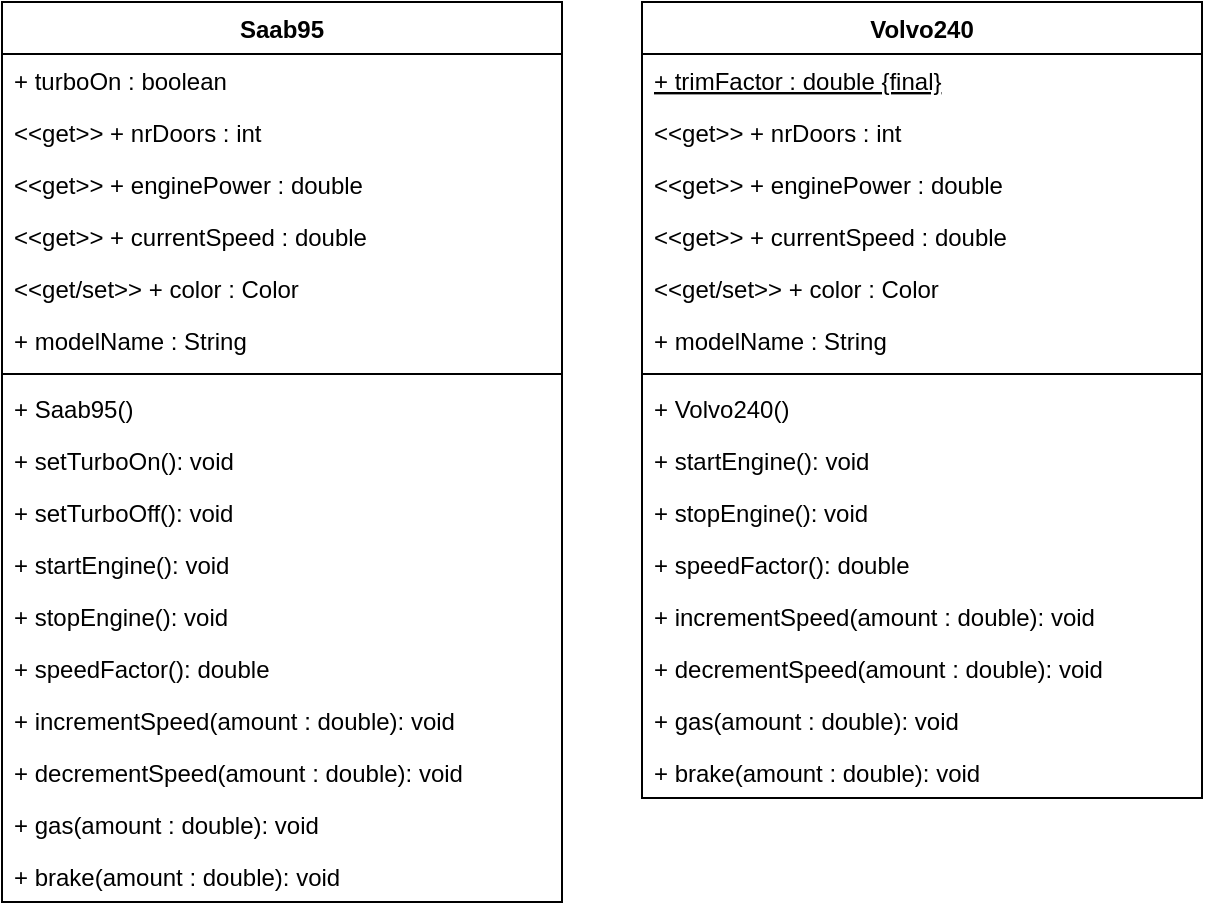 <mxfile version="13.9.2" type="github">
  <diagram id="JuhesGVxGMmdT5Zi6fYU" name="Page-1">
    <mxGraphModel dx="782" dy="450" grid="1" gridSize="10" guides="1" tooltips="1" connect="1" arrows="1" fold="1" page="1" pageScale="1" pageWidth="827" pageHeight="1169" math="0" shadow="0">
      <root>
        <mxCell id="0" />
        <mxCell id="1" parent="0" />
        <mxCell id="g2RkcM0XI0hiQ8idi4nq-1" value="Saab95" style="swimlane;fontStyle=1;align=center;verticalAlign=top;childLayout=stackLayout;horizontal=1;startSize=26;horizontalStack=0;resizeParent=1;resizeParentMax=0;resizeLast=0;collapsible=1;marginBottom=0;" parent="1" vertex="1">
          <mxGeometry x="40" y="120" width="280" height="450" as="geometry" />
        </mxCell>
        <mxCell id="g2RkcM0XI0hiQ8idi4nq-16" value="+ turboOn : boolean" style="text;strokeColor=none;fillColor=none;align=left;verticalAlign=top;spacingLeft=4;spacingRight=4;overflow=hidden;rotatable=0;points=[[0,0.5],[1,0.5]];portConstraint=eastwest;fontStyle=0" parent="g2RkcM0XI0hiQ8idi4nq-1" vertex="1">
          <mxGeometry y="26" width="280" height="26" as="geometry" />
        </mxCell>
        <mxCell id="g2RkcM0XI0hiQ8idi4nq-17" value="&lt;&lt;get&gt;&gt; + nrDoors : int" style="text;strokeColor=none;fillColor=none;align=left;verticalAlign=top;spacingLeft=4;spacingRight=4;overflow=hidden;rotatable=0;points=[[0,0.5],[1,0.5]];portConstraint=eastwest;" parent="g2RkcM0XI0hiQ8idi4nq-1" vertex="1">
          <mxGeometry y="52" width="280" height="26" as="geometry" />
        </mxCell>
        <mxCell id="g2RkcM0XI0hiQ8idi4nq-19" value="&lt;&lt;get&gt;&gt; + enginePower : double" style="text;strokeColor=none;fillColor=none;align=left;verticalAlign=top;spacingLeft=4;spacingRight=4;overflow=hidden;rotatable=0;points=[[0,0.5],[1,0.5]];portConstraint=eastwest;" parent="g2RkcM0XI0hiQ8idi4nq-1" vertex="1">
          <mxGeometry y="78" width="280" height="26" as="geometry" />
        </mxCell>
        <mxCell id="g2RkcM0XI0hiQ8idi4nq-18" value="&lt;&lt;get&gt;&gt; + currentSpeed : double" style="text;strokeColor=none;fillColor=none;align=left;verticalAlign=top;spacingLeft=4;spacingRight=4;overflow=hidden;rotatable=0;points=[[0,0.5],[1,0.5]];portConstraint=eastwest;" parent="g2RkcM0XI0hiQ8idi4nq-1" vertex="1">
          <mxGeometry y="104" width="280" height="26" as="geometry" />
        </mxCell>
        <mxCell id="g2RkcM0XI0hiQ8idi4nq-22" value="&lt;&lt;get/set&gt;&gt; + color : Color" style="text;strokeColor=none;fillColor=none;align=left;verticalAlign=top;spacingLeft=4;spacingRight=4;overflow=hidden;rotatable=0;points=[[0,0.5],[1,0.5]];portConstraint=eastwest;" parent="g2RkcM0XI0hiQ8idi4nq-1" vertex="1">
          <mxGeometry y="130" width="280" height="26" as="geometry" />
        </mxCell>
        <mxCell id="g2RkcM0XI0hiQ8idi4nq-21" value="+ modelName : String" style="text;strokeColor=none;fillColor=none;align=left;verticalAlign=top;spacingLeft=4;spacingRight=4;overflow=hidden;rotatable=0;points=[[0,0.5],[1,0.5]];portConstraint=eastwest;" parent="g2RkcM0XI0hiQ8idi4nq-1" vertex="1">
          <mxGeometry y="156" width="280" height="26" as="geometry" />
        </mxCell>
        <mxCell id="g2RkcM0XI0hiQ8idi4nq-3" value="" style="line;strokeWidth=1;fillColor=none;align=left;verticalAlign=middle;spacingTop=-1;spacingLeft=3;spacingRight=3;rotatable=0;labelPosition=right;points=[];portConstraint=eastwest;" parent="g2RkcM0XI0hiQ8idi4nq-1" vertex="1">
          <mxGeometry y="182" width="280" height="8" as="geometry" />
        </mxCell>
        <mxCell id="g2RkcM0XI0hiQ8idi4nq-25" value="+ Saab95()" style="text;strokeColor=none;fillColor=none;align=left;verticalAlign=top;spacingLeft=4;spacingRight=4;overflow=hidden;rotatable=0;points=[[0,0.5],[1,0.5]];portConstraint=eastwest;" parent="g2RkcM0XI0hiQ8idi4nq-1" vertex="1">
          <mxGeometry y="190" width="280" height="26" as="geometry" />
        </mxCell>
        <mxCell id="9-fuuOyAiHTcu6usz074-1" value="+ setTurboOn(): void" style="text;strokeColor=none;fillColor=none;align=left;verticalAlign=top;spacingLeft=4;spacingRight=4;overflow=hidden;rotatable=0;points=[[0,0.5],[1,0.5]];portConstraint=eastwest;" vertex="1" parent="g2RkcM0XI0hiQ8idi4nq-1">
          <mxGeometry y="216" width="280" height="26" as="geometry" />
        </mxCell>
        <mxCell id="g2RkcM0XI0hiQ8idi4nq-31" value="+ setTurboOff(): void" style="text;strokeColor=none;fillColor=none;align=left;verticalAlign=top;spacingLeft=4;spacingRight=4;overflow=hidden;rotatable=0;points=[[0,0.5],[1,0.5]];portConstraint=eastwest;" parent="g2RkcM0XI0hiQ8idi4nq-1" vertex="1">
          <mxGeometry y="242" width="280" height="26" as="geometry" />
        </mxCell>
        <mxCell id="g2RkcM0XI0hiQ8idi4nq-30" value="+ startEngine(): void" style="text;strokeColor=none;fillColor=none;align=left;verticalAlign=top;spacingLeft=4;spacingRight=4;overflow=hidden;rotatable=0;points=[[0,0.5],[1,0.5]];portConstraint=eastwest;" parent="g2RkcM0XI0hiQ8idi4nq-1" vertex="1">
          <mxGeometry y="268" width="280" height="26" as="geometry" />
        </mxCell>
        <mxCell id="g2RkcM0XI0hiQ8idi4nq-29" value="+ stopEngine(): void" style="text;strokeColor=none;fillColor=none;align=left;verticalAlign=top;spacingLeft=4;spacingRight=4;overflow=hidden;rotatable=0;points=[[0,0.5],[1,0.5]];portConstraint=eastwest;" parent="g2RkcM0XI0hiQ8idi4nq-1" vertex="1">
          <mxGeometry y="294" width="280" height="26" as="geometry" />
        </mxCell>
        <mxCell id="g2RkcM0XI0hiQ8idi4nq-28" value="+ speedFactor(): double" style="text;strokeColor=none;fillColor=none;align=left;verticalAlign=top;spacingLeft=4;spacingRight=4;overflow=hidden;rotatable=0;points=[[0,0.5],[1,0.5]];portConstraint=eastwest;" parent="g2RkcM0XI0hiQ8idi4nq-1" vertex="1">
          <mxGeometry y="320" width="280" height="26" as="geometry" />
        </mxCell>
        <mxCell id="g2RkcM0XI0hiQ8idi4nq-27" value="+ incrementSpeed(amount : double): void" style="text;strokeColor=none;fillColor=none;align=left;verticalAlign=top;spacingLeft=4;spacingRight=4;overflow=hidden;rotatable=0;points=[[0,0.5],[1,0.5]];portConstraint=eastwest;" parent="g2RkcM0XI0hiQ8idi4nq-1" vertex="1">
          <mxGeometry y="346" width="280" height="26" as="geometry" />
        </mxCell>
        <mxCell id="g2RkcM0XI0hiQ8idi4nq-26" value="+ decrementSpeed(amount : double): void" style="text;strokeColor=none;fillColor=none;align=left;verticalAlign=top;spacingLeft=4;spacingRight=4;overflow=hidden;rotatable=0;points=[[0,0.5],[1,0.5]];portConstraint=eastwest;" parent="g2RkcM0XI0hiQ8idi4nq-1" vertex="1">
          <mxGeometry y="372" width="280" height="26" as="geometry" />
        </mxCell>
        <mxCell id="g2RkcM0XI0hiQ8idi4nq-32" value="+ gas(amount : double): void" style="text;strokeColor=none;fillColor=none;align=left;verticalAlign=top;spacingLeft=4;spacingRight=4;overflow=hidden;rotatable=0;points=[[0,0.5],[1,0.5]];portConstraint=eastwest;" parent="g2RkcM0XI0hiQ8idi4nq-1" vertex="1">
          <mxGeometry y="398" width="280" height="26" as="geometry" />
        </mxCell>
        <mxCell id="g2RkcM0XI0hiQ8idi4nq-33" value="+ brake(amount : double): void" style="text;strokeColor=none;fillColor=none;align=left;verticalAlign=top;spacingLeft=4;spacingRight=4;overflow=hidden;rotatable=0;points=[[0,0.5],[1,0.5]];portConstraint=eastwest;" parent="g2RkcM0XI0hiQ8idi4nq-1" vertex="1">
          <mxGeometry y="424" width="280" height="26" as="geometry" />
        </mxCell>
        <mxCell id="g2RkcM0XI0hiQ8idi4nq-11" value="" style="text;strokeColor=none;fillColor=none;align=left;verticalAlign=middle;spacingTop=-1;spacingLeft=4;spacingRight=4;rotatable=0;labelPosition=right;points=[];portConstraint=eastwest;" parent="1" vertex="1">
          <mxGeometry x="390" y="230" width="20" height="14" as="geometry" />
        </mxCell>
        <mxCell id="g2RkcM0XI0hiQ8idi4nq-34" value="Volvo240" style="swimlane;fontStyle=1;align=center;verticalAlign=top;childLayout=stackLayout;horizontal=1;startSize=26;horizontalStack=0;resizeParent=1;resizeParentMax=0;resizeLast=0;collapsible=1;marginBottom=0;" parent="1" vertex="1">
          <mxGeometry x="360" y="120" width="280" height="398" as="geometry" />
        </mxCell>
        <mxCell id="g2RkcM0XI0hiQ8idi4nq-35" value="+ trimFactor : double {final}" style="text;strokeColor=none;fillColor=none;align=left;verticalAlign=top;spacingLeft=4;spacingRight=4;overflow=hidden;rotatable=0;points=[[0,0.5],[1,0.5]];portConstraint=eastwest;fontStyle=4" parent="g2RkcM0XI0hiQ8idi4nq-34" vertex="1">
          <mxGeometry y="26" width="280" height="26" as="geometry" />
        </mxCell>
        <mxCell id="g2RkcM0XI0hiQ8idi4nq-36" value="&lt;&lt;get&gt;&gt; + nrDoors : int" style="text;strokeColor=none;fillColor=none;align=left;verticalAlign=top;spacingLeft=4;spacingRight=4;overflow=hidden;rotatable=0;points=[[0,0.5],[1,0.5]];portConstraint=eastwest;" parent="g2RkcM0XI0hiQ8idi4nq-34" vertex="1">
          <mxGeometry y="52" width="280" height="26" as="geometry" />
        </mxCell>
        <mxCell id="g2RkcM0XI0hiQ8idi4nq-37" value="&lt;&lt;get&gt;&gt; + enginePower : double" style="text;strokeColor=none;fillColor=none;align=left;verticalAlign=top;spacingLeft=4;spacingRight=4;overflow=hidden;rotatable=0;points=[[0,0.5],[1,0.5]];portConstraint=eastwest;" parent="g2RkcM0XI0hiQ8idi4nq-34" vertex="1">
          <mxGeometry y="78" width="280" height="26" as="geometry" />
        </mxCell>
        <mxCell id="g2RkcM0XI0hiQ8idi4nq-38" value="&lt;&lt;get&gt;&gt; + currentSpeed : double" style="text;strokeColor=none;fillColor=none;align=left;verticalAlign=top;spacingLeft=4;spacingRight=4;overflow=hidden;rotatable=0;points=[[0,0.5],[1,0.5]];portConstraint=eastwest;" parent="g2RkcM0XI0hiQ8idi4nq-34" vertex="1">
          <mxGeometry y="104" width="280" height="26" as="geometry" />
        </mxCell>
        <mxCell id="g2RkcM0XI0hiQ8idi4nq-39" value="&lt;&lt;get/set&gt;&gt; + color : Color" style="text;strokeColor=none;fillColor=none;align=left;verticalAlign=top;spacingLeft=4;spacingRight=4;overflow=hidden;rotatable=0;points=[[0,0.5],[1,0.5]];portConstraint=eastwest;" parent="g2RkcM0XI0hiQ8idi4nq-34" vertex="1">
          <mxGeometry y="130" width="280" height="26" as="geometry" />
        </mxCell>
        <mxCell id="g2RkcM0XI0hiQ8idi4nq-40" value="+ modelName : String" style="text;strokeColor=none;fillColor=none;align=left;verticalAlign=top;spacingLeft=4;spacingRight=4;overflow=hidden;rotatable=0;points=[[0,0.5],[1,0.5]];portConstraint=eastwest;" parent="g2RkcM0XI0hiQ8idi4nq-34" vertex="1">
          <mxGeometry y="156" width="280" height="26" as="geometry" />
        </mxCell>
        <mxCell id="g2RkcM0XI0hiQ8idi4nq-41" value="" style="line;strokeWidth=1;fillColor=none;align=left;verticalAlign=middle;spacingTop=-1;spacingLeft=3;spacingRight=3;rotatable=0;labelPosition=right;points=[];portConstraint=eastwest;" parent="g2RkcM0XI0hiQ8idi4nq-34" vertex="1">
          <mxGeometry y="182" width="280" height="8" as="geometry" />
        </mxCell>
        <mxCell id="g2RkcM0XI0hiQ8idi4nq-42" value="+ Volvo240()" style="text;strokeColor=none;fillColor=none;align=left;verticalAlign=top;spacingLeft=4;spacingRight=4;overflow=hidden;rotatable=0;points=[[0,0.5],[1,0.5]];portConstraint=eastwest;" parent="g2RkcM0XI0hiQ8idi4nq-34" vertex="1">
          <mxGeometry y="190" width="280" height="26" as="geometry" />
        </mxCell>
        <mxCell id="g2RkcM0XI0hiQ8idi4nq-44" value="+ startEngine(): void" style="text;strokeColor=none;fillColor=none;align=left;verticalAlign=top;spacingLeft=4;spacingRight=4;overflow=hidden;rotatable=0;points=[[0,0.5],[1,0.5]];portConstraint=eastwest;" parent="g2RkcM0XI0hiQ8idi4nq-34" vertex="1">
          <mxGeometry y="216" width="280" height="26" as="geometry" />
        </mxCell>
        <mxCell id="g2RkcM0XI0hiQ8idi4nq-45" value="+ stopEngine(): void" style="text;strokeColor=none;fillColor=none;align=left;verticalAlign=top;spacingLeft=4;spacingRight=4;overflow=hidden;rotatable=0;points=[[0,0.5],[1,0.5]];portConstraint=eastwest;" parent="g2RkcM0XI0hiQ8idi4nq-34" vertex="1">
          <mxGeometry y="242" width="280" height="26" as="geometry" />
        </mxCell>
        <mxCell id="g2RkcM0XI0hiQ8idi4nq-46" value="+ speedFactor(): double" style="text;strokeColor=none;fillColor=none;align=left;verticalAlign=top;spacingLeft=4;spacingRight=4;overflow=hidden;rotatable=0;points=[[0,0.5],[1,0.5]];portConstraint=eastwest;" parent="g2RkcM0XI0hiQ8idi4nq-34" vertex="1">
          <mxGeometry y="268" width="280" height="26" as="geometry" />
        </mxCell>
        <mxCell id="g2RkcM0XI0hiQ8idi4nq-47" value="+ incrementSpeed(amount : double): void" style="text;strokeColor=none;fillColor=none;align=left;verticalAlign=top;spacingLeft=4;spacingRight=4;overflow=hidden;rotatable=0;points=[[0,0.5],[1,0.5]];portConstraint=eastwest;" parent="g2RkcM0XI0hiQ8idi4nq-34" vertex="1">
          <mxGeometry y="294" width="280" height="26" as="geometry" />
        </mxCell>
        <mxCell id="g2RkcM0XI0hiQ8idi4nq-48" value="+ decrementSpeed(amount : double): void" style="text;strokeColor=none;fillColor=none;align=left;verticalAlign=top;spacingLeft=4;spacingRight=4;overflow=hidden;rotatable=0;points=[[0,0.5],[1,0.5]];portConstraint=eastwest;" parent="g2RkcM0XI0hiQ8idi4nq-34" vertex="1">
          <mxGeometry y="320" width="280" height="26" as="geometry" />
        </mxCell>
        <mxCell id="g2RkcM0XI0hiQ8idi4nq-49" value="+ gas(amount : double): void" style="text;strokeColor=none;fillColor=none;align=left;verticalAlign=top;spacingLeft=4;spacingRight=4;overflow=hidden;rotatable=0;points=[[0,0.5],[1,0.5]];portConstraint=eastwest;" parent="g2RkcM0XI0hiQ8idi4nq-34" vertex="1">
          <mxGeometry y="346" width="280" height="26" as="geometry" />
        </mxCell>
        <mxCell id="g2RkcM0XI0hiQ8idi4nq-50" value="+ brake(amount : double): void" style="text;strokeColor=none;fillColor=none;align=left;verticalAlign=top;spacingLeft=4;spacingRight=4;overflow=hidden;rotatable=0;points=[[0,0.5],[1,0.5]];portConstraint=eastwest;" parent="g2RkcM0XI0hiQ8idi4nq-34" vertex="1">
          <mxGeometry y="372" width="280" height="26" as="geometry" />
        </mxCell>
      </root>
    </mxGraphModel>
  </diagram>
</mxfile>
